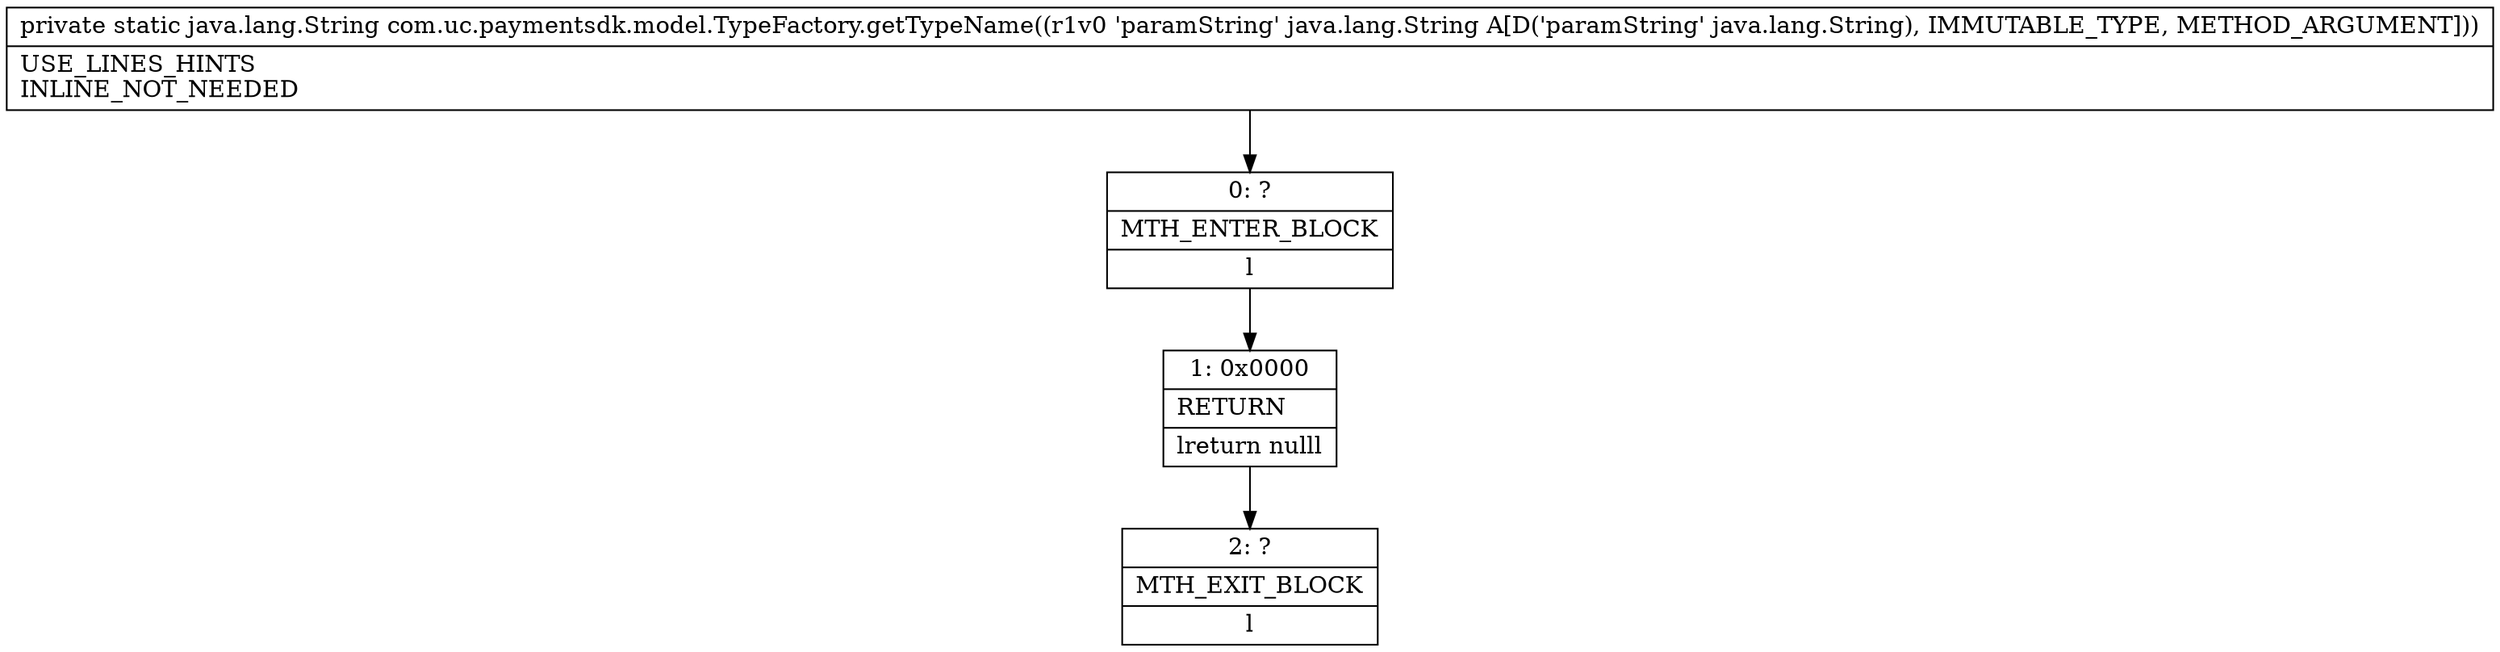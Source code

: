 digraph "CFG forcom.uc.paymentsdk.model.TypeFactory.getTypeName(Ljava\/lang\/String;)Ljava\/lang\/String;" {
Node_0 [shape=record,label="{0\:\ ?|MTH_ENTER_BLOCK\l|l}"];
Node_1 [shape=record,label="{1\:\ 0x0000|RETURN\l|lreturn nulll}"];
Node_2 [shape=record,label="{2\:\ ?|MTH_EXIT_BLOCK\l|l}"];
MethodNode[shape=record,label="{private static java.lang.String com.uc.paymentsdk.model.TypeFactory.getTypeName((r1v0 'paramString' java.lang.String A[D('paramString' java.lang.String), IMMUTABLE_TYPE, METHOD_ARGUMENT]))  | USE_LINES_HINTS\lINLINE_NOT_NEEDED\l}"];
MethodNode -> Node_0;
Node_0 -> Node_1;
Node_1 -> Node_2;
}

